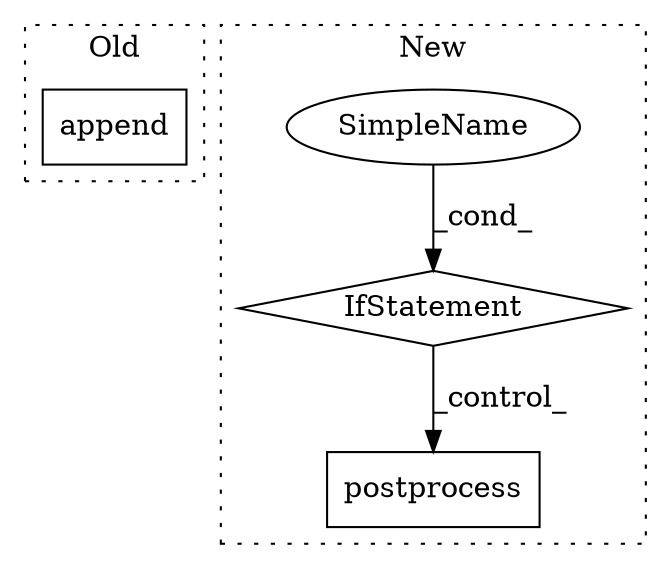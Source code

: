 digraph G {
subgraph cluster0 {
1 [label="append" a="32" s="3415,3427" l="7,1" shape="box"];
label = "Old";
style="dotted";
}
subgraph cluster1 {
2 [label="postprocess" a="32" s="4714,4727" l="12,1" shape="box"];
3 [label="IfStatement" a="25" s="4658,4686" l="4,2" shape="diamond"];
4 [label="SimpleName" a="42" s="" l="" shape="ellipse"];
label = "New";
style="dotted";
}
3 -> 2 [label="_control_"];
4 -> 3 [label="_cond_"];
}